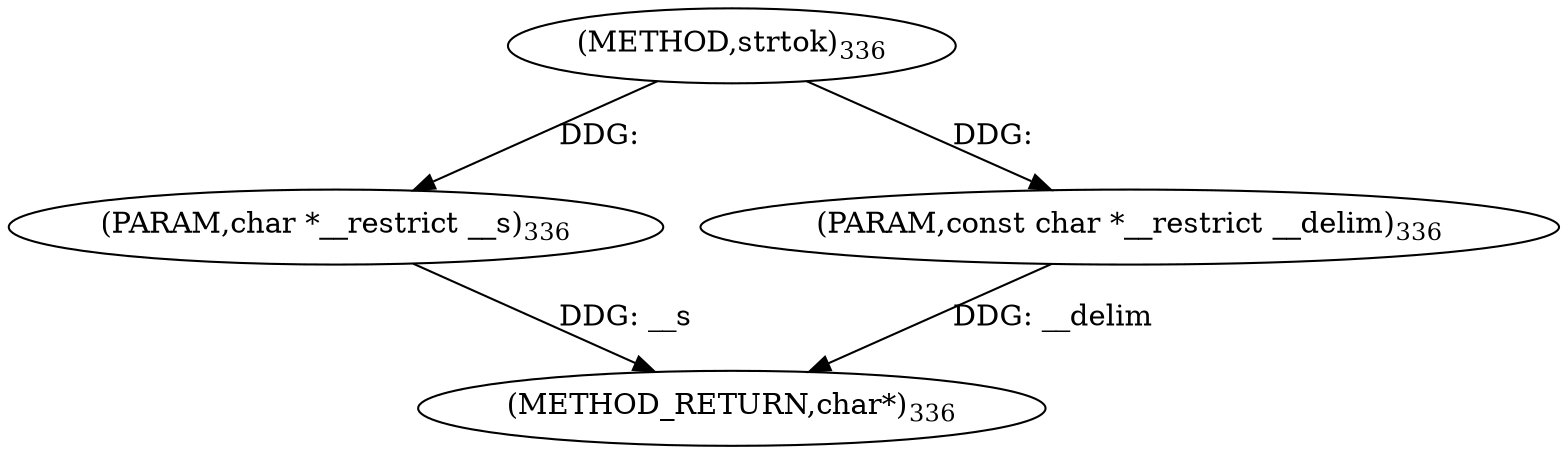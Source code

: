 digraph "strtok" {  
"98884" [label = <(METHOD,strtok)<SUB>336</SUB>> ]
"98887" [label = <(METHOD_RETURN,char*)<SUB>336</SUB>> ]
"98885" [label = <(PARAM,char *__restrict __s)<SUB>336</SUB>> ]
"98886" [label = <(PARAM,const char *__restrict __delim)<SUB>336</SUB>> ]
  "98885" -> "98887"  [ label = "DDG: __s"] 
  "98886" -> "98887"  [ label = "DDG: __delim"] 
  "98884" -> "98885"  [ label = "DDG: "] 
  "98884" -> "98886"  [ label = "DDG: "] 
}
